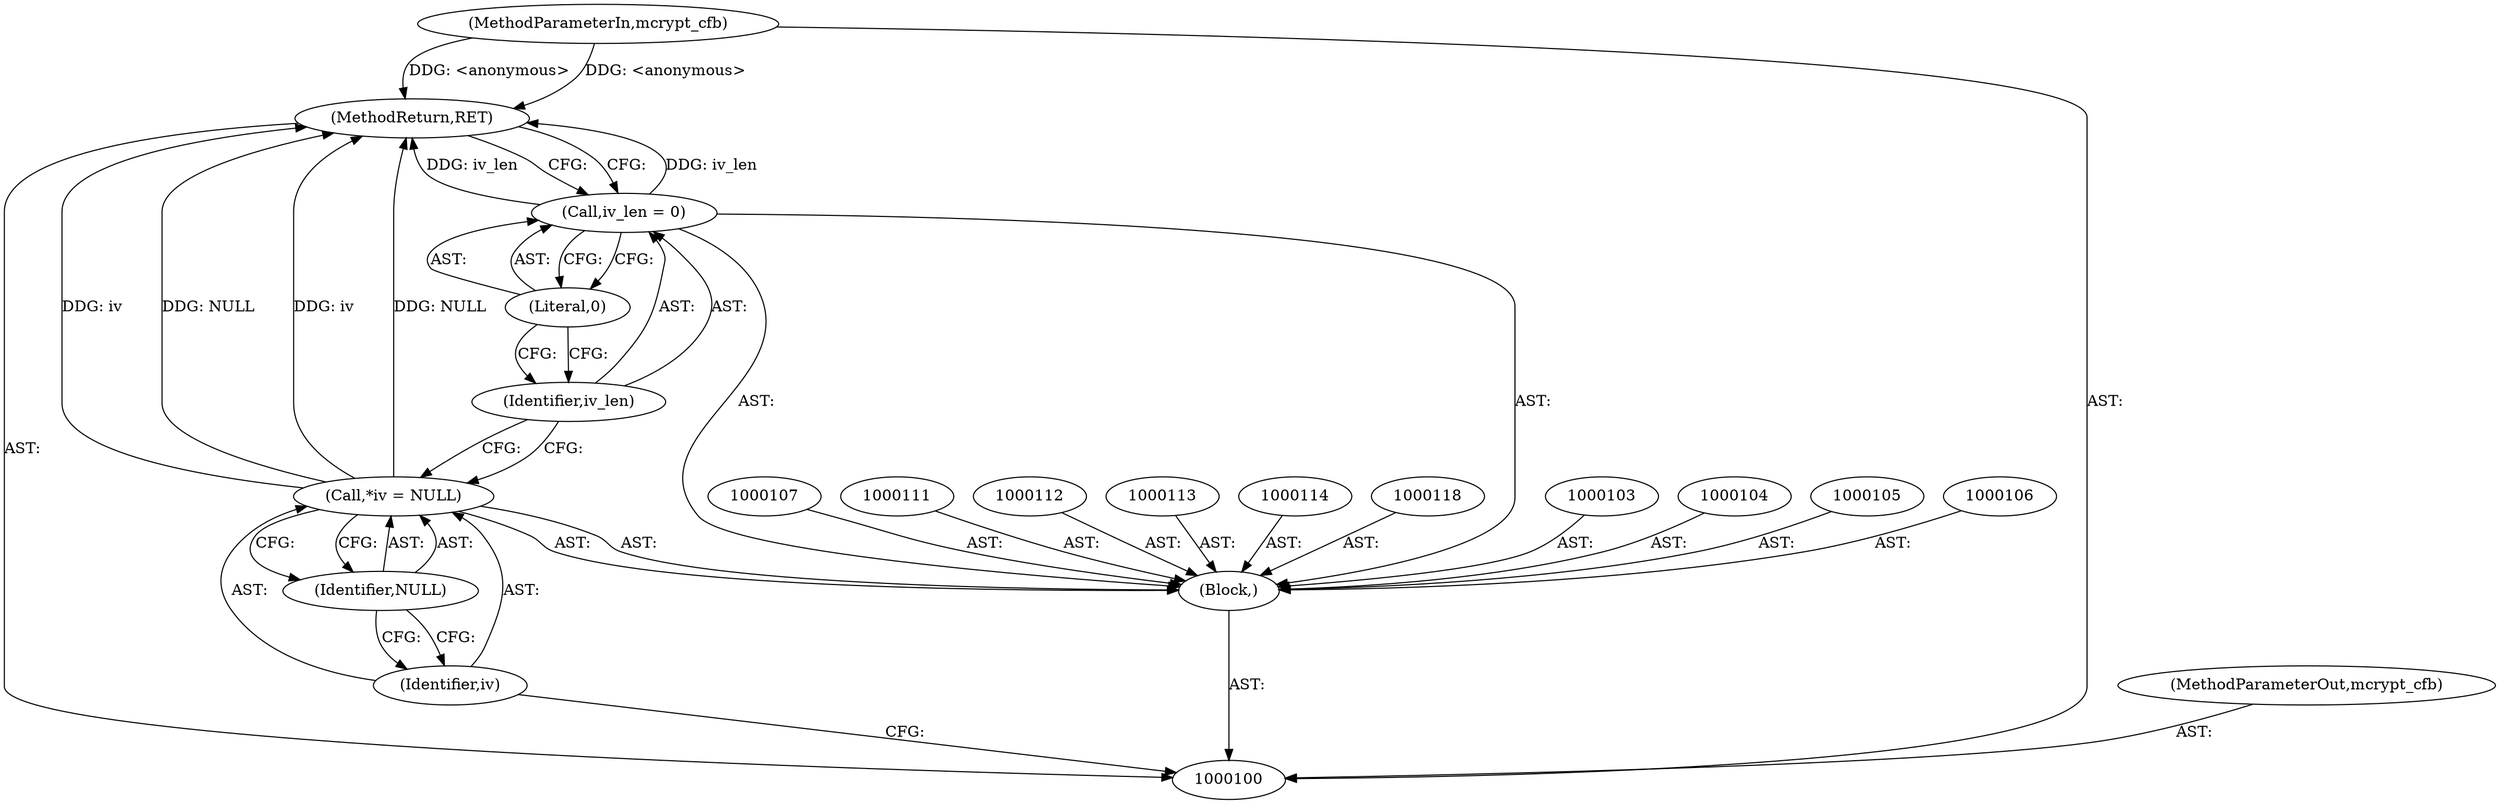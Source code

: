 digraph "0_php-src_6c5211a0cef0cc2854eaa387e0eb036e012904d0?w=1_19" {
"1000119" [label="(MethodReturn,RET)"];
"1000101" [label="(MethodParameterIn,mcrypt_cfb)"];
"1000133" [label="(MethodParameterOut,mcrypt_cfb)"];
"1000102" [label="(Block,)"];
"1000108" [label="(Call,*iv = NULL)"];
"1000109" [label="(Identifier,iv)"];
"1000110" [label="(Identifier,NULL)"];
"1000115" [label="(Call,iv_len = 0)"];
"1000116" [label="(Identifier,iv_len)"];
"1000117" [label="(Literal,0)"];
"1000119" -> "1000100"  [label="AST: "];
"1000119" -> "1000115"  [label="CFG: "];
"1000115" -> "1000119"  [label="DDG: iv_len"];
"1000108" -> "1000119"  [label="DDG: iv"];
"1000108" -> "1000119"  [label="DDG: NULL"];
"1000101" -> "1000119"  [label="DDG: <anonymous>"];
"1000101" -> "1000100"  [label="AST: "];
"1000101" -> "1000119"  [label="DDG: <anonymous>"];
"1000133" -> "1000100"  [label="AST: "];
"1000102" -> "1000100"  [label="AST: "];
"1000103" -> "1000102"  [label="AST: "];
"1000104" -> "1000102"  [label="AST: "];
"1000105" -> "1000102"  [label="AST: "];
"1000106" -> "1000102"  [label="AST: "];
"1000107" -> "1000102"  [label="AST: "];
"1000108" -> "1000102"  [label="AST: "];
"1000111" -> "1000102"  [label="AST: "];
"1000112" -> "1000102"  [label="AST: "];
"1000113" -> "1000102"  [label="AST: "];
"1000114" -> "1000102"  [label="AST: "];
"1000115" -> "1000102"  [label="AST: "];
"1000118" -> "1000102"  [label="AST: "];
"1000108" -> "1000102"  [label="AST: "];
"1000108" -> "1000110"  [label="CFG: "];
"1000109" -> "1000108"  [label="AST: "];
"1000110" -> "1000108"  [label="AST: "];
"1000116" -> "1000108"  [label="CFG: "];
"1000108" -> "1000119"  [label="DDG: iv"];
"1000108" -> "1000119"  [label="DDG: NULL"];
"1000109" -> "1000108"  [label="AST: "];
"1000109" -> "1000100"  [label="CFG: "];
"1000110" -> "1000109"  [label="CFG: "];
"1000110" -> "1000108"  [label="AST: "];
"1000110" -> "1000109"  [label="CFG: "];
"1000108" -> "1000110"  [label="CFG: "];
"1000115" -> "1000102"  [label="AST: "];
"1000115" -> "1000117"  [label="CFG: "];
"1000116" -> "1000115"  [label="AST: "];
"1000117" -> "1000115"  [label="AST: "];
"1000119" -> "1000115"  [label="CFG: "];
"1000115" -> "1000119"  [label="DDG: iv_len"];
"1000116" -> "1000115"  [label="AST: "];
"1000116" -> "1000108"  [label="CFG: "];
"1000117" -> "1000116"  [label="CFG: "];
"1000117" -> "1000115"  [label="AST: "];
"1000117" -> "1000116"  [label="CFG: "];
"1000115" -> "1000117"  [label="CFG: "];
}

